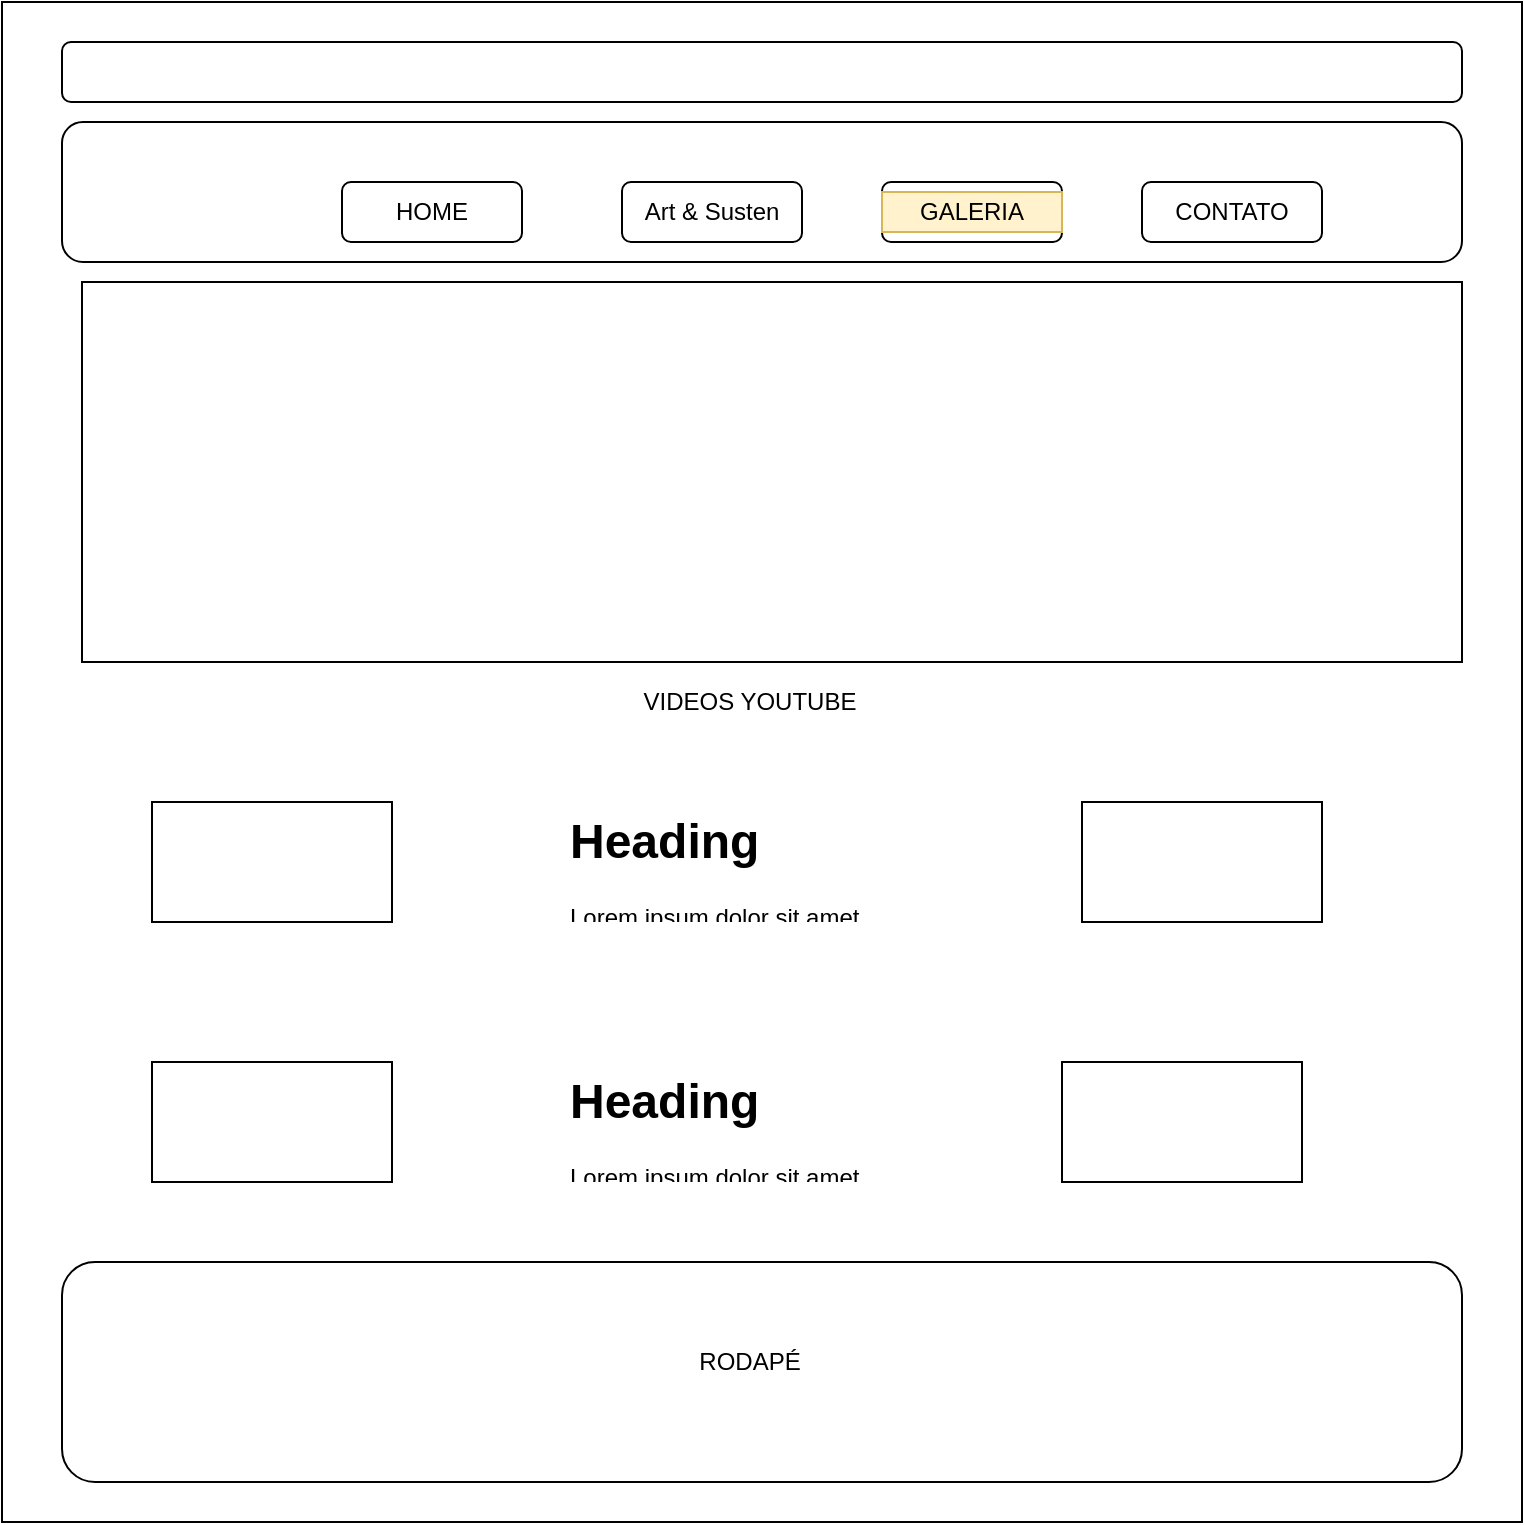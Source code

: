 <mxfile version="15.1.2" type="device"><diagram id="9a2Pj5o1azrW4Gh3cUeT" name="Page-1"><mxGraphModel dx="1422" dy="794" grid="1" gridSize="10" guides="1" tooltips="1" connect="1" arrows="1" fold="1" page="1" pageScale="1" pageWidth="827" pageHeight="1169" math="0" shadow="0"><root><mxCell id="0"/><mxCell id="1" parent="0"/><mxCell id="4L4rsga4VPf-zzcewR4t-1" value="" style="whiteSpace=wrap;html=1;aspect=fixed;" vertex="1" parent="1"><mxGeometry x="40" y="40" width="760" height="760" as="geometry"/></mxCell><mxCell id="4L4rsga4VPf-zzcewR4t-2" value="" style="rounded=1;whiteSpace=wrap;html=1;" vertex="1" parent="1"><mxGeometry x="70" y="60" width="700" height="30" as="geometry"/></mxCell><mxCell id="4L4rsga4VPf-zzcewR4t-3" value="" style="rounded=1;whiteSpace=wrap;html=1;" vertex="1" parent="1"><mxGeometry x="70" y="100" width="700" height="70" as="geometry"/></mxCell><mxCell id="4L4rsga4VPf-zzcewR4t-4" value="" style="rounded=1;whiteSpace=wrap;html=1;" vertex="1" parent="1"><mxGeometry x="210" y="130" width="90" height="30" as="geometry"/></mxCell><mxCell id="4L4rsga4VPf-zzcewR4t-5" value="" style="rounded=1;whiteSpace=wrap;html=1;" vertex="1" parent="1"><mxGeometry x="350" y="130" width="90" height="30" as="geometry"/></mxCell><mxCell id="4L4rsga4VPf-zzcewR4t-6" value="" style="rounded=1;whiteSpace=wrap;html=1;" vertex="1" parent="1"><mxGeometry x="480" y="130" width="90" height="30" as="geometry"/></mxCell><mxCell id="4L4rsga4VPf-zzcewR4t-7" value="" style="rounded=1;whiteSpace=wrap;html=1;" vertex="1" parent="1"><mxGeometry x="610" y="130" width="90" height="30" as="geometry"/></mxCell><mxCell id="4L4rsga4VPf-zzcewR4t-8" value="HOME" style="text;html=1;strokeColor=none;fillColor=none;align=center;verticalAlign=middle;whiteSpace=wrap;rounded=0;" vertex="1" parent="1"><mxGeometry x="235" y="135" width="40" height="20" as="geometry"/></mxCell><mxCell id="4L4rsga4VPf-zzcewR4t-9" value="Art &amp;amp; Susten" style="text;html=1;align=center;verticalAlign=middle;whiteSpace=wrap;rounded=0;" vertex="1" parent="1"><mxGeometry x="355" y="135" width="80" height="20" as="geometry"/></mxCell><mxCell id="4L4rsga4VPf-zzcewR4t-10" value="GALERIA" style="text;html=1;strokeColor=#d6b656;fillColor=#fff2cc;align=center;verticalAlign=middle;whiteSpace=wrap;rounded=0;" vertex="1" parent="1"><mxGeometry x="480" y="135" width="90" height="20" as="geometry"/></mxCell><mxCell id="4L4rsga4VPf-zzcewR4t-11" value="CONTATO" style="text;html=1;strokeColor=none;fillColor=none;align=center;verticalAlign=middle;whiteSpace=wrap;rounded=0;" vertex="1" parent="1"><mxGeometry x="610" y="135" width="90" height="20" as="geometry"/></mxCell><mxCell id="4L4rsga4VPf-zzcewR4t-13" value="" style="rounded=0;whiteSpace=wrap;html=1;" vertex="1" parent="1"><mxGeometry x="80" y="180" width="690" height="190" as="geometry"/></mxCell><mxCell id="4L4rsga4VPf-zzcewR4t-14" value="VIDEOS YOUTUBE" style="text;html=1;strokeColor=none;fillColor=none;align=center;verticalAlign=middle;whiteSpace=wrap;rounded=0;" vertex="1" parent="1"><mxGeometry x="294" y="380" width="240" height="20" as="geometry"/></mxCell><mxCell id="4L4rsga4VPf-zzcewR4t-16" value="" style="rounded=0;whiteSpace=wrap;html=1;" vertex="1" parent="1"><mxGeometry x="115" y="440" width="120" height="60" as="geometry"/></mxCell><mxCell id="4L4rsga4VPf-zzcewR4t-23" value="" style="rounded=1;whiteSpace=wrap;html=1;" vertex="1" parent="1"><mxGeometry x="70" y="670" width="700" height="110" as="geometry"/></mxCell><mxCell id="4L4rsga4VPf-zzcewR4t-24" value="RODAPÉ" style="text;html=1;strokeColor=none;fillColor=none;align=center;verticalAlign=middle;whiteSpace=wrap;rounded=0;" vertex="1" parent="1"><mxGeometry x="359" y="700" width="110" height="40" as="geometry"/></mxCell><mxCell id="4L4rsga4VPf-zzcewR4t-28" value="" style="rounded=0;whiteSpace=wrap;html=1;" vertex="1" parent="1"><mxGeometry x="115" y="570" width="120" height="60" as="geometry"/></mxCell><mxCell id="4L4rsga4VPf-zzcewR4t-29" value="" style="rounded=0;whiteSpace=wrap;html=1;" vertex="1" parent="1"><mxGeometry x="580" y="440" width="120" height="60" as="geometry"/></mxCell><mxCell id="4L4rsga4VPf-zzcewR4t-30" value="" style="rounded=0;whiteSpace=wrap;html=1;" vertex="1" parent="1"><mxGeometry x="570" y="570" width="120" height="60" as="geometry"/></mxCell><mxCell id="4L4rsga4VPf-zzcewR4t-32" value="&lt;h1&gt;Heading&lt;/h1&gt;&lt;p&gt;Lorem ipsum dolor sit amet, consectetur adipisicing elit, sed do eiusmod tempor incididunt ut labore et dolore magna aliqua.&lt;/p&gt;" style="text;html=1;strokeColor=none;fillColor=none;spacing=5;spacingTop=-20;whiteSpace=wrap;overflow=hidden;rounded=0;" vertex="1" parent="1"><mxGeometry x="319" y="440" width="190" height="60" as="geometry"/></mxCell><mxCell id="4L4rsga4VPf-zzcewR4t-33" value="&lt;h1&gt;Heading&lt;/h1&gt;&lt;p&gt;Lorem ipsum dolor sit amet, consectetur adipisicing elit, sed do eiusmod tempor incididunt ut labore et dolore magna aliqua.&lt;/p&gt;" style="text;html=1;strokeColor=none;fillColor=none;spacing=5;spacingTop=-20;whiteSpace=wrap;overflow=hidden;rounded=0;" vertex="1" parent="1"><mxGeometry x="319" y="570" width="190" height="60" as="geometry"/></mxCell></root></mxGraphModel></diagram></mxfile>